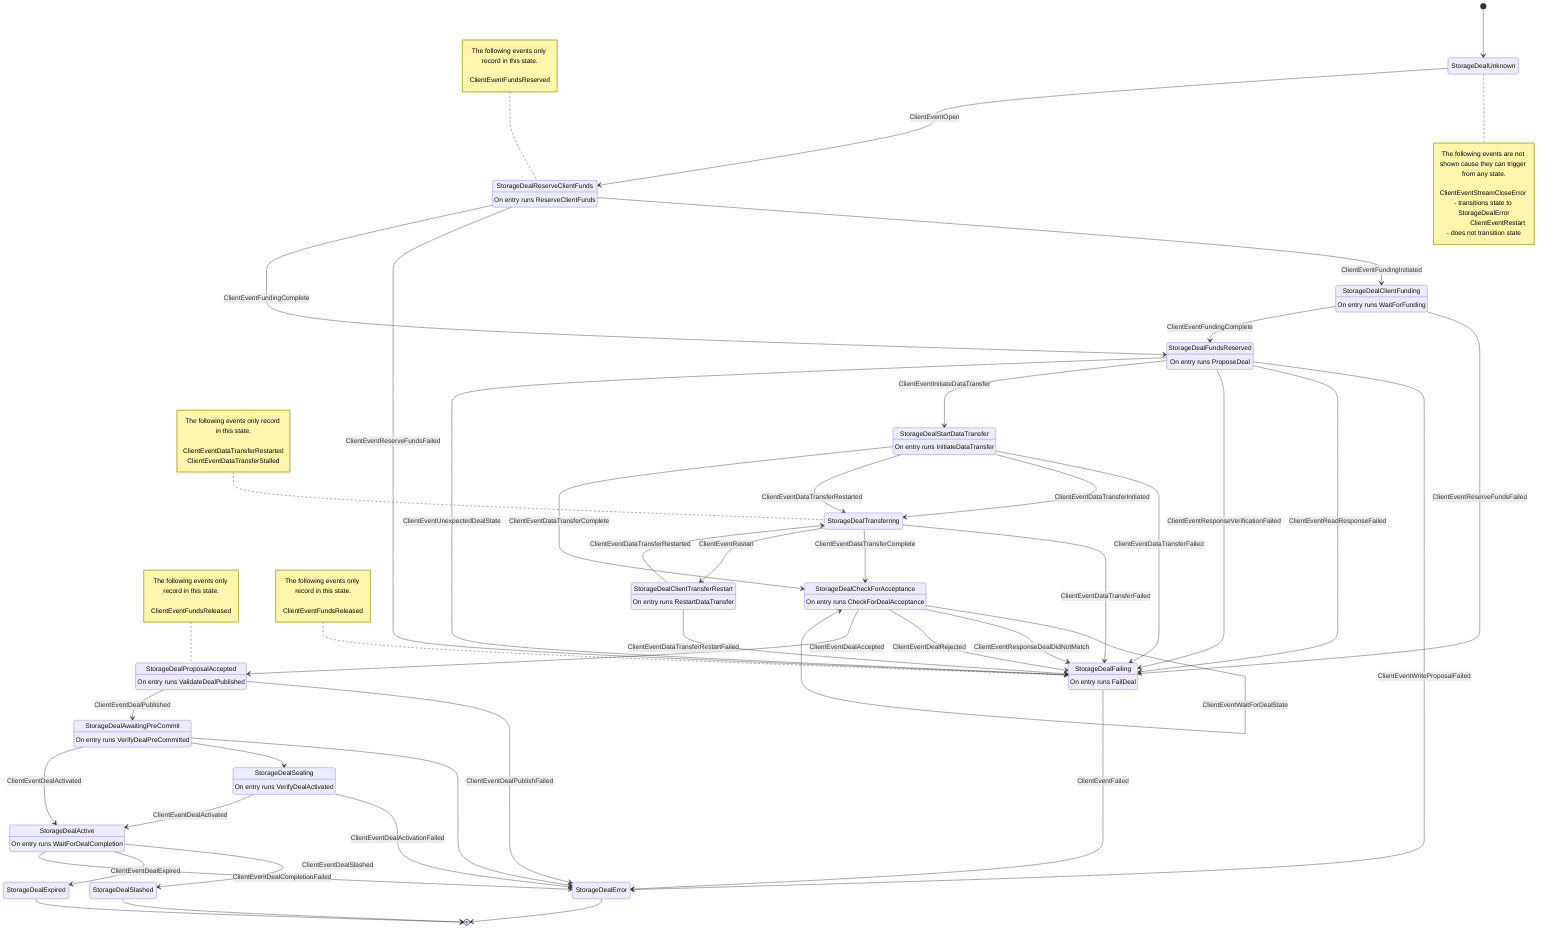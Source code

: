 stateDiagram-v2
	state "StorageDealUnknown" as 0
	state "StorageDealProposalAccepted" as 3
	state "StorageDealSealing" as 5
	state "StorageDealActive" as 7
	state "StorageDealExpired" as 8
	state "StorageDealSlashed" as 9
	state "StorageDealFailing" as 11
	state "StorageDealFundsReserved" as 12
	state "StorageDealCheckForAcceptance" as 13
	state "StorageDealStartDataTransfer" as 16
	state "StorageDealTransferring" as 17
	state "StorageDealReserveClientFunds" as 21
	state "StorageDealClientFunding" as 23
	state "StorageDealError" as 26
	state "StorageDealClientTransferRestart" as 28
	state "StorageDealAwaitingPreCommit" as 29
	3 : On entry runs ValidateDealPublished
	5 : On entry runs VerifyDealActivated
	7 : On entry runs WaitForDealCompletion
	11 : On entry runs FailDeal
	12 : On entry runs ProposeDeal
	13 : On entry runs CheckForDealAcceptance
	16 : On entry runs InitiateDataTransfer
	21 : On entry runs ReserveClientFunds
	23 : On entry runs WaitForFunding
	28 : On entry runs RestartDataTransfer
	29 : On entry runs VerifyDealPreCommitted
	[*] --> 0
	note right of 0
		The following events are not shown cause they can trigger from any state.

		ClientEventStreamCloseError - transitions state to StorageDealError
		ClientEventRestart - does not transition state
	end note
	0 --> 21 : ClientEventOpen
	21 --> 23 : ClientEventFundingInitiated
	21 --> 11 : ClientEventReserveFundsFailed
	23 --> 11 : ClientEventReserveFundsFailed
	21 --> 12 : ClientEventFundingComplete
	23 --> 12 : ClientEventFundingComplete
	12 --> 26 : ClientEventWriteProposalFailed
	12 --> 11 : ClientEventReadResponseFailed
	12 --> 11 : ClientEventResponseVerificationFailed
	12 --> 16 : ClientEventInitiateDataTransfer
	12 --> 11 : ClientEventUnexpectedDealState
	16 --> 11 : ClientEventDataTransferFailed
	17 --> 11 : ClientEventDataTransferFailed
	28 --> 11 : ClientEventDataTransferRestartFailed
	16 --> 17 : ClientEventDataTransferInitiated
	16 --> 17 : ClientEventDataTransferRestarted
	28 --> 17 : ClientEventDataTransferRestarted
	16 --> 13 : ClientEventDataTransferComplete
	17 --> 13 : ClientEventDataTransferComplete
	13 --> 13 : ClientEventWaitForDealState
	13 --> 11 : ClientEventResponseDealDidNotMatch
	13 --> 11 : ClientEventDealRejected
	13 --> 3 : ClientEventDealAccepted
	3 --> 26 : ClientEventDealPublishFailed
	3 --> 29 : ClientEventDealPublished
	29 --> 26 : <invalid Value>
	29 --> 5 : <invalid Value>
	5 --> 26 : ClientEventDealActivationFailed
	5 --> 7 : ClientEventDealActivated
	29 --> 7 : ClientEventDealActivated
	7 --> 9 : ClientEventDealSlashed
	7 --> 8 : ClientEventDealExpired
	7 --> 26 : ClientEventDealCompletionFailed
	11 --> 26 : ClientEventFailed
	17 --> 28 : ClientEventRestart

	note left of 3 : The following events only record in this state.<br><br>ClientEventFundsReleased


	note left of 11 : The following events only record in this state.<br><br>ClientEventFundsReleased


	note left of 17 : The following events only record in this state.<br><br>ClientEventDataTransferRestarted<br>ClientEventDataTransferStalled


	note left of 21 : The following events only record in this state.<br><br>ClientEventFundsReserved

	9 --> [*]
	8 --> [*]
	26 --> [*]